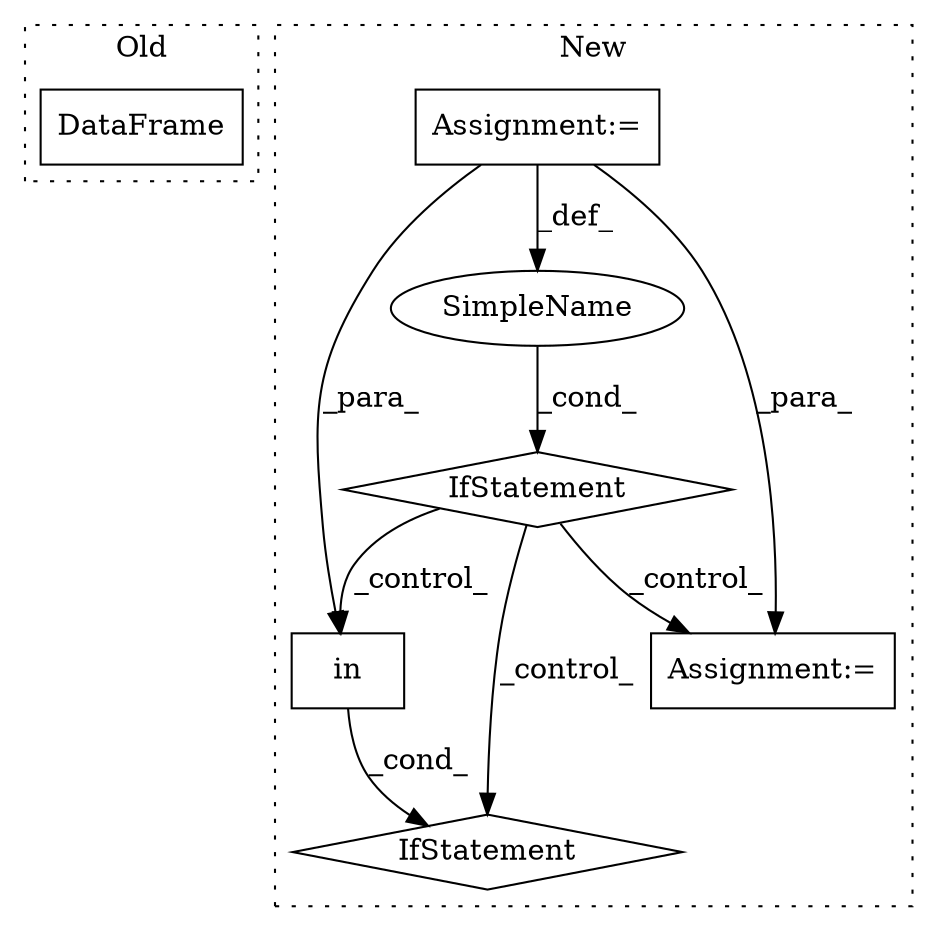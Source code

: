 digraph G {
subgraph cluster0 {
1 [label="DataFrame" a="32" s="6564,6722" l="21,-5" shape="box"];
label = "Old";
style="dotted";
}
subgraph cluster1 {
2 [label="in" a="105" s="6736" l="22" shape="box"];
3 [label="IfStatement" a="25" s="6759" l="3" shape="diamond"];
4 [label="SimpleName" a="42" s="" l="" shape="ellipse"];
5 [label="IfStatement" a="25" s="6656,6686" l="4,2" shape="diamond"];
6 [label="Assignment:=" a="7" s="6710" l="1" shape="box"];
7 [label="Assignment:=" a="7" s="6573,6646" l="53,2" shape="box"];
label = "New";
style="dotted";
}
2 -> 3 [label="_cond_"];
4 -> 5 [label="_cond_"];
5 -> 6 [label="_control_"];
5 -> 3 [label="_control_"];
5 -> 2 [label="_control_"];
7 -> 4 [label="_def_"];
7 -> 6 [label="_para_"];
7 -> 2 [label="_para_"];
}